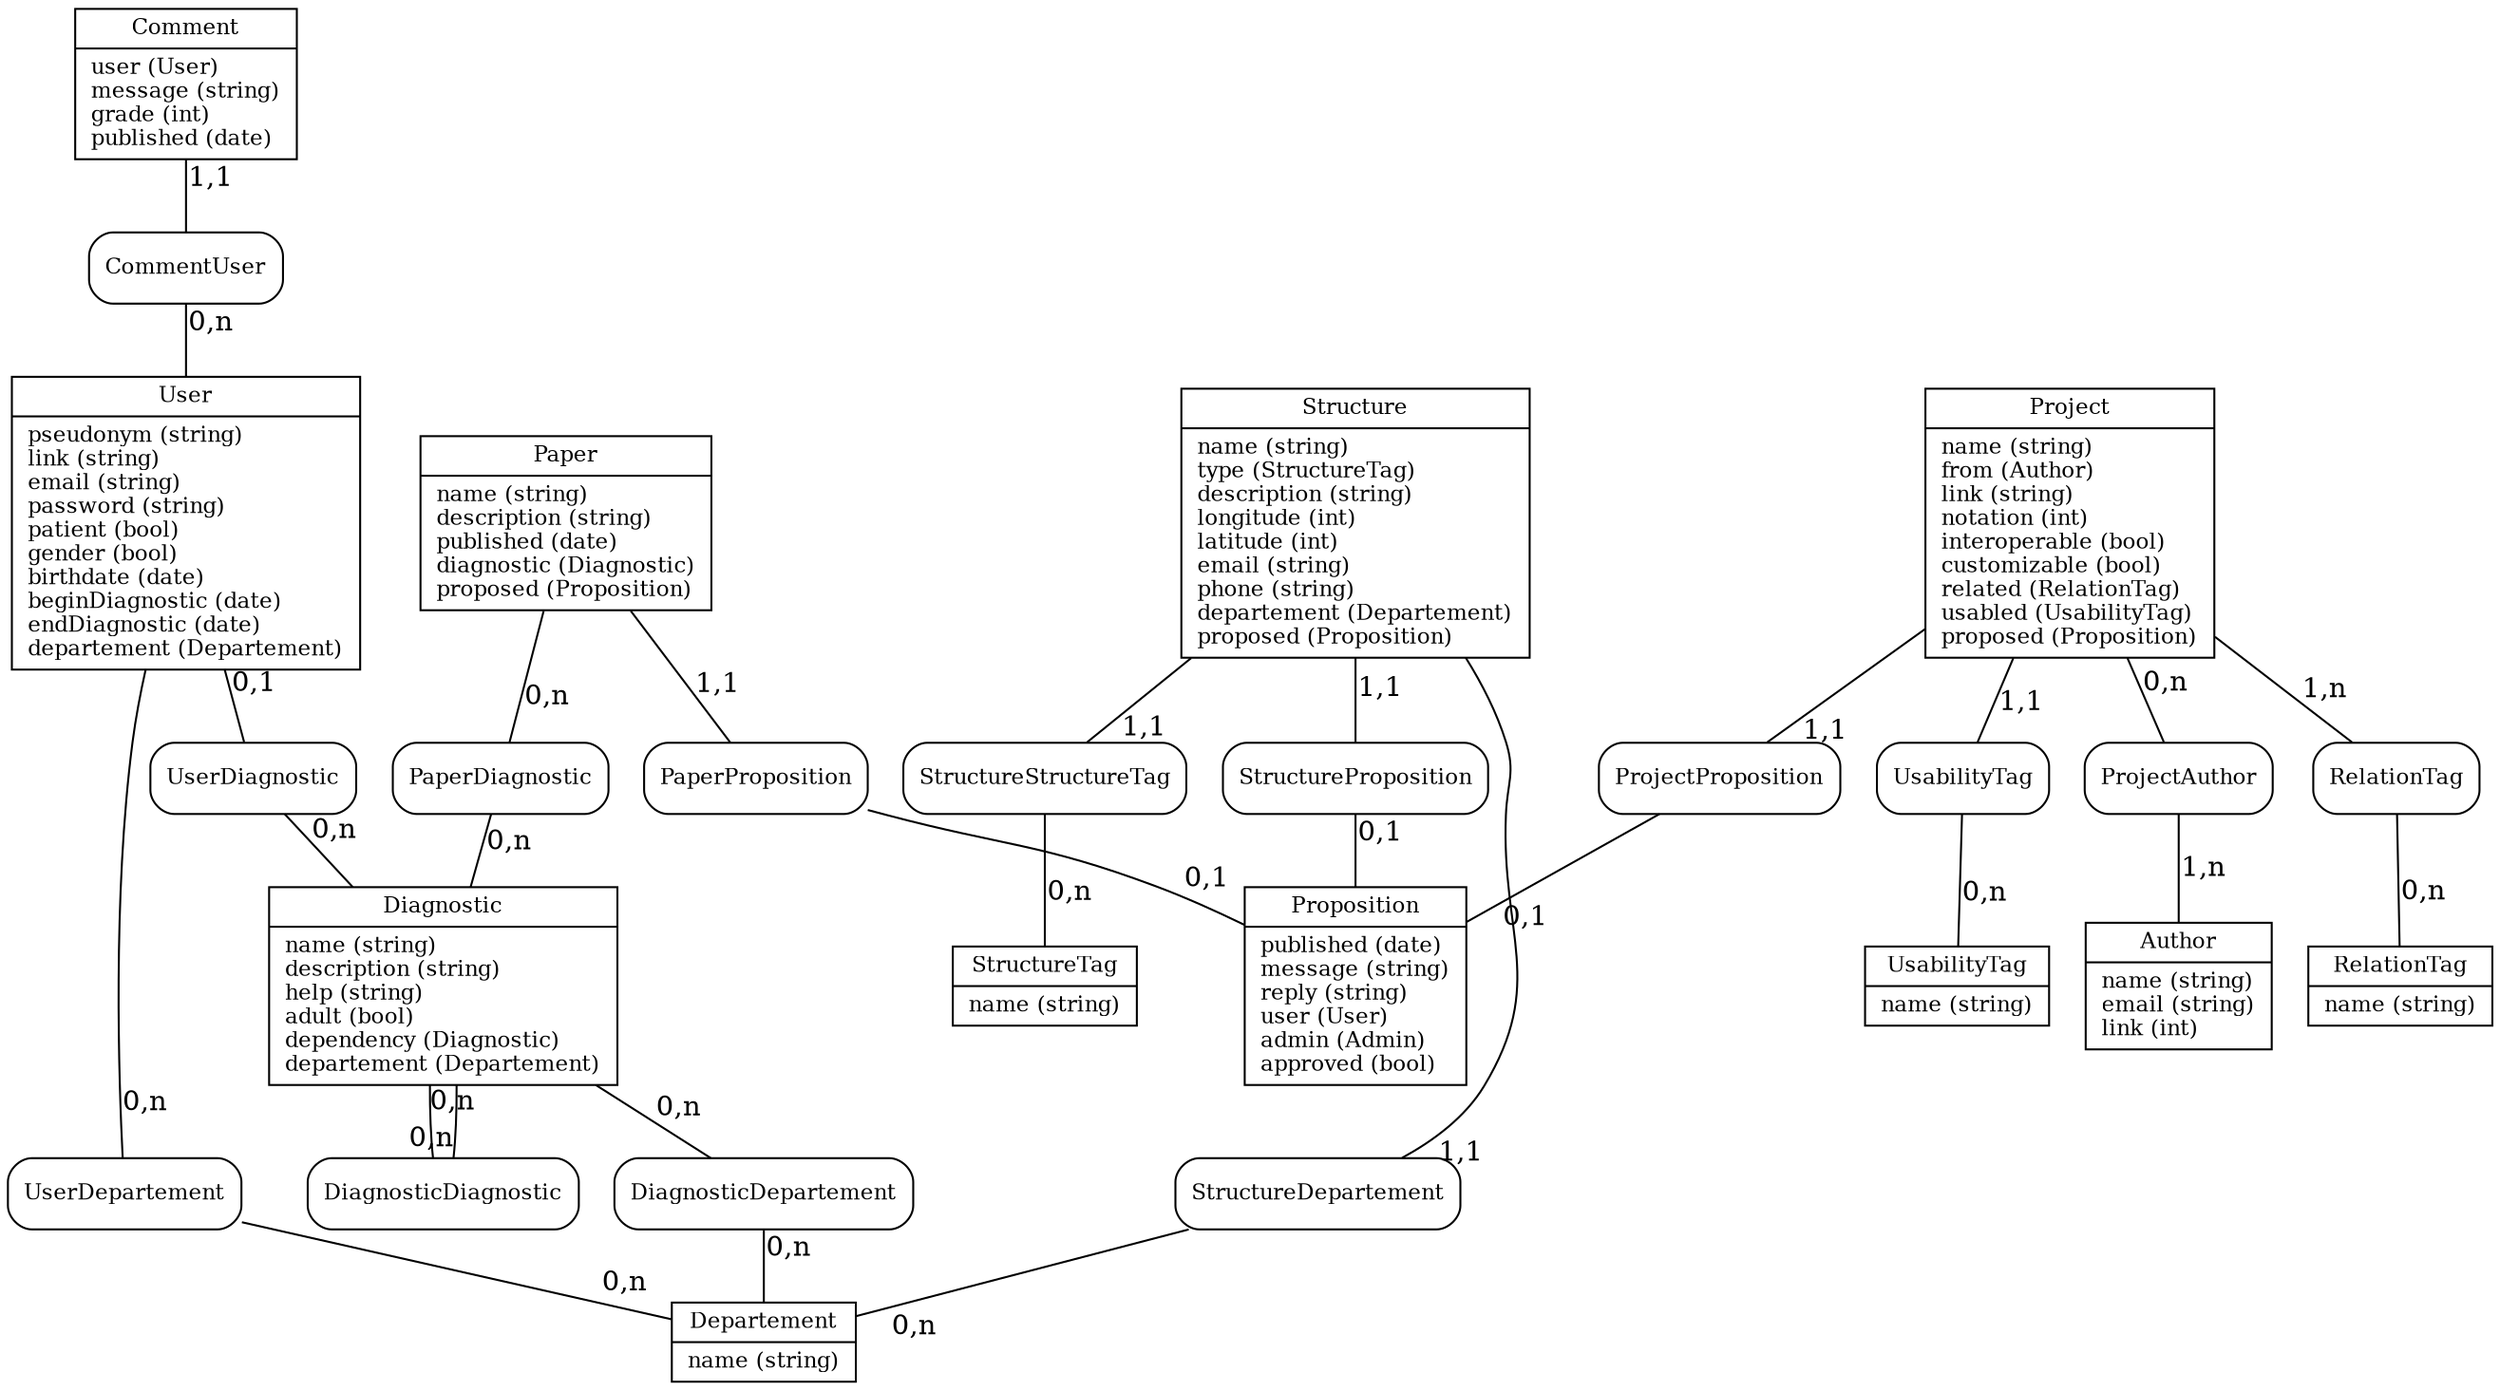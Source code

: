 graph siteRef {
  //! `dot -Tpng > mcd.png mcd.dot`

	splines = true;
	overlap = scalexy;
	node [fontsize = 11];

	/// Table

	nodeTablePaper [label = "{
		Paper
			|
				name (string)\l
				description (string)\l
				published (date)\l
				diagnostic (Diagnostic)\l
				proposed (Proposition)\l
	}", shape=record];

	nodeTableStructure [label = "{
		Structure
		  |
				name (string)\l
				type (StructureTag)\l
				description (string)\l
				longitude (int)\l
				latitude (int)\l
				email (string)\l
				phone (string)\l
				departement (Departement)\l
				proposed (Proposition)\l
	}", shape=record];

	nodeTableStructureTag [label = "{
		StructureTag
		  |
				name (string)\l
	}", shape=record];

	nodeTableDepartement [label = "{
		Departement
		  |
				name (string)\l
	}", shape=record];

	nodeTableProject [label = "{
		Project
		  |
				name (string)\l
				from (Author)\l
				link (string)\l
				notation (int)\l
				interoperable (bool)\l
				customizable (bool)\l
				related (RelationTag)\l
				usabled (UsabilityTag)\l
				proposed (Proposition)\l
	}", shape=record];

	nodeTableAuthor [label = "{
		Author
			|
				name (string)\l
				email (string)\l
				link (int)\l
	}", shape=record];

	nodeTableRelationTag [label = "{
		RelationTag
			|
				name (string)\l
	}", shape=record];

	nodeTableUsabilityTag [label = "{
		UsabilityTag
			|
				name (string)\l
	}", shape=record];

	nodeTableComment [label = "{
		Comment
			|
				user (User)\l
				message (string)\l
				grade (int)\l
				published (date)\l
	}", shape=record];

	nodeTableProposition [label = "{
		Proposition
			|
				published (date)\l
				message (string)\l
				reply (string)\l
				user (User)\l
				admin (Admin)\l
				approved (bool)\l
	}", shape=record];

	nodeTableDiagnostic [label = "{
		Diagnostic
			|
				name (string)\l
				description (string)\l
				help (string)\l
				adult (bool)\l
				dependency (Diagnostic)\l
				departement (Departement)\l
	}", shape=record];

	nodeTableUser [label = "{
		User
			|
				pseudonym (string)\l
				link (string)\l
				email (string)\l
				password (string)\l
				patient (bool)\l
				gender (bool)\l
				birthdate (date)\l
				beginDiagnostic (date)\l
				endDiagnostic (date)\l
				departement (Departement)\l
	}", shape=record];

	/// Relation

	nodeRelationPaperDiagnostic [label = "{PaperDiagnostic}", shape = Mrecord];
	nodeRelationPaperProposition [label = "{PaperProposition}", shape = Mrecord];
	nodeRelationStructureStructureTag [label = "{StructureStructureTag}", shape = Mrecord];
	nodeRelationStructureDepartement [label = "{StructureDepartement}", shape = Mrecord];
	nodeRelationStructureProposition [label = "{StructureProposition}", shape = Mrecord];
	nodeRelationProjectRelationTag [label = "{RelationTag}", shape = Mrecord];
	nodeRelationProjectUsabilityTag [label = "{UsabilityTag}", shape = Mrecord];
	nodeRelationProjectProposition [label = "{ProjectProposition}", shape = Mrecord];
	nodeRelationProjectAuthor [label = "{ProjectAuthor}", shape = Mrecord];
	nodeRelationCommentUser [label = "{CommentUser}", shape = Mrecord];
	nodeRelationDiagnosticDiagnostic [label = "{DiagnosticDiagnostic}", shape = Mrecord];
	nodeRelationDiagnosticDepartement [label = "{DiagnosticDepartement}", shape = Mrecord];
	nodeRelationUserDepartement [label = "{UserDepartement}", shape = Mrecord];
	nodeRelationUserDiagnostic [label = "{UserDiagnostic}", shape = Mrecord];

	/// Cardinality

	nodeTablePaper -- nodeRelationPaperDiagnostic [headlabel = "0,n", labeldistance = 3];
	nodeRelationPaperDiagnostic -- nodeTableDiagnostic [headlabel = "0,n", labeldistance = 3];
	nodeTablePaper -- nodeRelationPaperProposition [headlabel = "1,1", labeldistance = 3];
	nodeRelationPaperProposition -- nodeTableProposition [headlabel = "0,1", labeldistance = 3];
	nodeTableStructure -- nodeRelationStructureStructureTag [headlabel = "1,1", labeldistance = 3];
	nodeRelationStructureStructureTag -- nodeTableStructureTag [headlabel = "0,n", labeldistance = 3];
	nodeTableStructure -- nodeRelationStructureDepartement [headlabel = "1,1", labeldistance = 3];
	nodeRelationStructureDepartement -- nodeTableDepartement [headlabel = "0,n", labeldistance = 3];
	nodeTableStructure -- nodeRelationStructureProposition [headlabel = "1,1", labeldistance = 3];
	nodeRelationStructureProposition -- nodeTableProposition [headlabel = "0,1", labeldistance = 3];
	nodeTableProject -- nodeRelationProjectRelationTag [headlabel = "1,n", labeldistance = 3];
	nodeRelationProjectRelationTag -- nodeTableRelationTag [headlabel = "0,n", labeldistance = 3];
	nodeTableProject -- nodeRelationProjectUsabilityTag [headlabel = "1,1", labeldistance = 3];
	nodeRelationProjectUsabilityTag -- nodeTableUsabilityTag [headlabel = "0,n", labeldistance = 3];
	nodeTableProject -- nodeRelationProjectProposition [headlabel = "1,1", labeldistance = 3];
	nodeRelationProjectProposition -- nodeTableProposition [headlabel = "0,1", labeldistance = 3];
	nodeTableProject -- nodeRelationProjectAuthor [headlabel = "0,n", labeldistance = 3];
	nodeRelationProjectAuthor -- nodeTableAuthor [headlabel = "1,n", labeldistance = 3];
	nodeTableComment -- nodeRelationCommentUser [headlabel = "1,1", labeldistance = 3];
	nodeRelationCommentUser -- nodeTableUser [headlabel = "0,n", labeldistance = 3];
	nodeTableDiagnostic -- nodeRelationDiagnosticDiagnostic [headlabel = "0,n", labeldistance = 3];
	nodeRelationDiagnosticDiagnostic -- nodeTableDiagnostic [headlabel = "0,n", labeldistance = 3];
	nodeTableDiagnostic -- nodeRelationDiagnosticDepartement [headlabel = "0,n", labeldistance = 3];
	nodeRelationDiagnosticDepartement -- nodeTableDepartement [headlabel = "0,n", labeldistance = 3];
	nodeTableUser -- nodeRelationUserDepartement [headlabel = "0,n", labeldistance = 3];
	nodeRelationUserDepartement -- nodeTableDepartement [headlabel = "0,n", labeldistance = 3];
	nodeTableUser -- nodeRelationUserDiagnostic [headlabel = "0,1", labeldistance = 3];
	nodeRelationUserDiagnostic -- nodeTableDiagnostic [headlabel = "0,n", labeldistance = 3];
}
